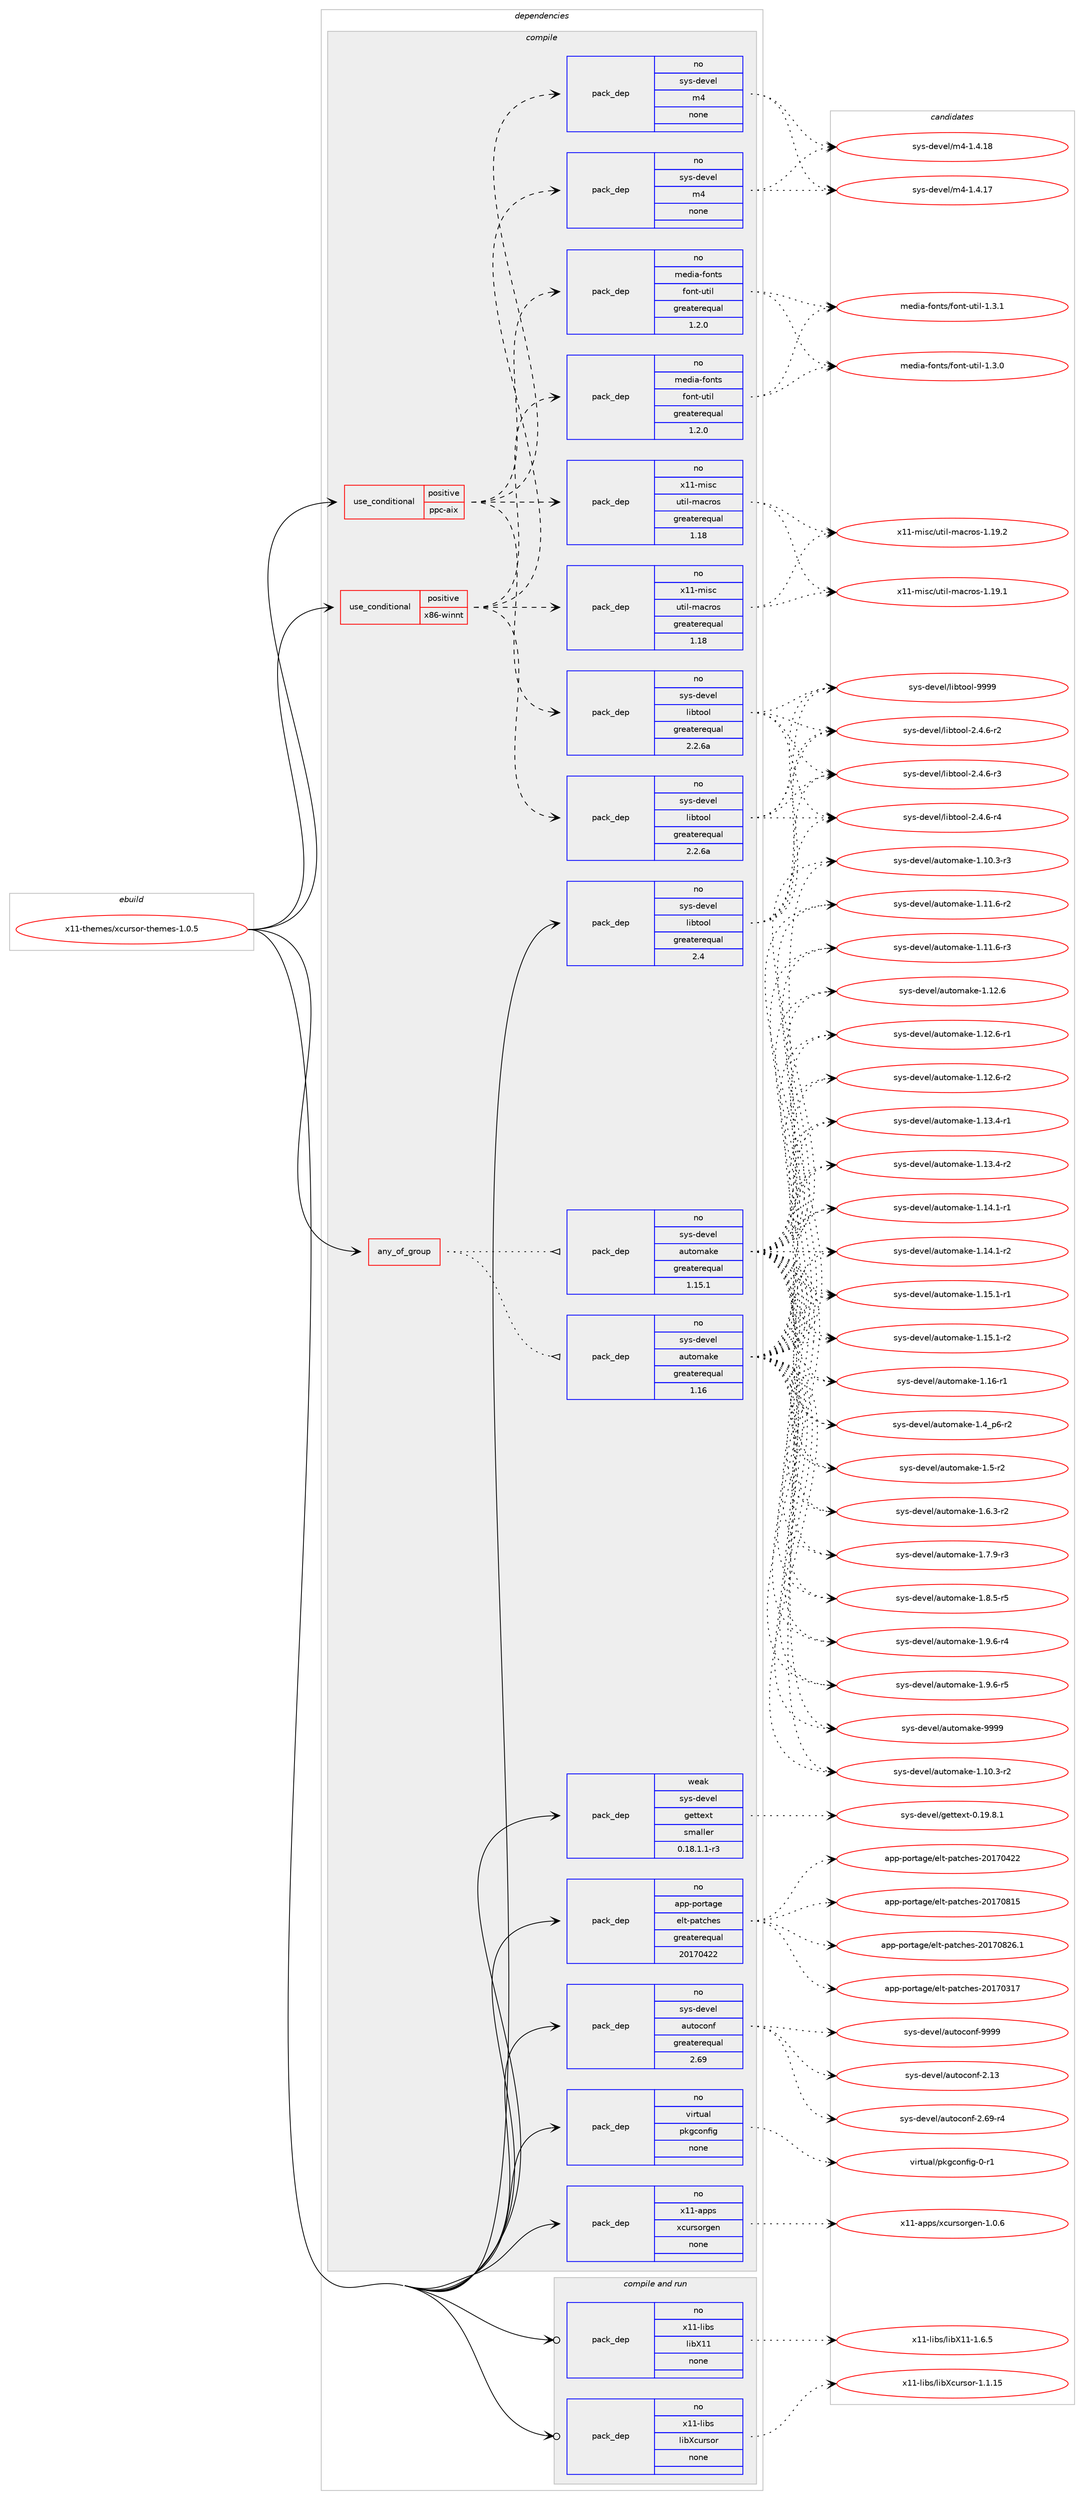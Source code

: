 digraph prolog {

# *************
# Graph options
# *************

newrank=true;
concentrate=true;
compound=true;
graph [rankdir=LR,fontname=Helvetica,fontsize=10,ranksep=1.5];#, ranksep=2.5, nodesep=0.2];
edge  [arrowhead=vee];
node  [fontname=Helvetica,fontsize=10];

# **********
# The ebuild
# **********

subgraph cluster_leftcol {
color=gray;
rank=same;
label=<<i>ebuild</i>>;
id [label="x11-themes/xcursor-themes-1.0.5", color=red, width=4, href="../x11-themes/xcursor-themes-1.0.5.svg"];
}

# ****************
# The dependencies
# ****************

subgraph cluster_midcol {
color=gray;
label=<<i>dependencies</i>>;
subgraph cluster_compile {
fillcolor="#eeeeee";
style=filled;
label=<<i>compile</i>>;
subgraph any166 {
dependency9353 [label=<<TABLE BORDER="0" CELLBORDER="1" CELLSPACING="0" CELLPADDING="4"><TR><TD CELLPADDING="10">any_of_group</TD></TR></TABLE>>, shape=none, color=red];subgraph pack8044 {
dependency9354 [label=<<TABLE BORDER="0" CELLBORDER="1" CELLSPACING="0" CELLPADDING="4" WIDTH="220"><TR><TD ROWSPAN="6" CELLPADDING="30">pack_dep</TD></TR><TR><TD WIDTH="110">no</TD></TR><TR><TD>sys-devel</TD></TR><TR><TD>automake</TD></TR><TR><TD>greaterequal</TD></TR><TR><TD>1.16</TD></TR></TABLE>>, shape=none, color=blue];
}
dependency9353:e -> dependency9354:w [weight=20,style="dotted",arrowhead="oinv"];
subgraph pack8045 {
dependency9355 [label=<<TABLE BORDER="0" CELLBORDER="1" CELLSPACING="0" CELLPADDING="4" WIDTH="220"><TR><TD ROWSPAN="6" CELLPADDING="30">pack_dep</TD></TR><TR><TD WIDTH="110">no</TD></TR><TR><TD>sys-devel</TD></TR><TR><TD>automake</TD></TR><TR><TD>greaterequal</TD></TR><TR><TD>1.15.1</TD></TR></TABLE>>, shape=none, color=blue];
}
dependency9353:e -> dependency9355:w [weight=20,style="dotted",arrowhead="oinv"];
}
id:e -> dependency9353:w [weight=20,style="solid",arrowhead="vee"];
subgraph cond1111 {
dependency9356 [label=<<TABLE BORDER="0" CELLBORDER="1" CELLSPACING="0" CELLPADDING="4"><TR><TD ROWSPAN="3" CELLPADDING="10">use_conditional</TD></TR><TR><TD>positive</TD></TR><TR><TD>ppc-aix</TD></TR></TABLE>>, shape=none, color=red];
subgraph pack8046 {
dependency9357 [label=<<TABLE BORDER="0" CELLBORDER="1" CELLSPACING="0" CELLPADDING="4" WIDTH="220"><TR><TD ROWSPAN="6" CELLPADDING="30">pack_dep</TD></TR><TR><TD WIDTH="110">no</TD></TR><TR><TD>sys-devel</TD></TR><TR><TD>libtool</TD></TR><TR><TD>greaterequal</TD></TR><TR><TD>2.2.6a</TD></TR></TABLE>>, shape=none, color=blue];
}
dependency9356:e -> dependency9357:w [weight=20,style="dashed",arrowhead="vee"];
subgraph pack8047 {
dependency9358 [label=<<TABLE BORDER="0" CELLBORDER="1" CELLSPACING="0" CELLPADDING="4" WIDTH="220"><TR><TD ROWSPAN="6" CELLPADDING="30">pack_dep</TD></TR><TR><TD WIDTH="110">no</TD></TR><TR><TD>sys-devel</TD></TR><TR><TD>m4</TD></TR><TR><TD>none</TD></TR><TR><TD></TD></TR></TABLE>>, shape=none, color=blue];
}
dependency9356:e -> dependency9358:w [weight=20,style="dashed",arrowhead="vee"];
subgraph pack8048 {
dependency9359 [label=<<TABLE BORDER="0" CELLBORDER="1" CELLSPACING="0" CELLPADDING="4" WIDTH="220"><TR><TD ROWSPAN="6" CELLPADDING="30">pack_dep</TD></TR><TR><TD WIDTH="110">no</TD></TR><TR><TD>x11-misc</TD></TR><TR><TD>util-macros</TD></TR><TR><TD>greaterequal</TD></TR><TR><TD>1.18</TD></TR></TABLE>>, shape=none, color=blue];
}
dependency9356:e -> dependency9359:w [weight=20,style="dashed",arrowhead="vee"];
subgraph pack8049 {
dependency9360 [label=<<TABLE BORDER="0" CELLBORDER="1" CELLSPACING="0" CELLPADDING="4" WIDTH="220"><TR><TD ROWSPAN="6" CELLPADDING="30">pack_dep</TD></TR><TR><TD WIDTH="110">no</TD></TR><TR><TD>media-fonts</TD></TR><TR><TD>font-util</TD></TR><TR><TD>greaterequal</TD></TR><TR><TD>1.2.0</TD></TR></TABLE>>, shape=none, color=blue];
}
dependency9356:e -> dependency9360:w [weight=20,style="dashed",arrowhead="vee"];
}
id:e -> dependency9356:w [weight=20,style="solid",arrowhead="vee"];
subgraph cond1112 {
dependency9361 [label=<<TABLE BORDER="0" CELLBORDER="1" CELLSPACING="0" CELLPADDING="4"><TR><TD ROWSPAN="3" CELLPADDING="10">use_conditional</TD></TR><TR><TD>positive</TD></TR><TR><TD>x86-winnt</TD></TR></TABLE>>, shape=none, color=red];
subgraph pack8050 {
dependency9362 [label=<<TABLE BORDER="0" CELLBORDER="1" CELLSPACING="0" CELLPADDING="4" WIDTH="220"><TR><TD ROWSPAN="6" CELLPADDING="30">pack_dep</TD></TR><TR><TD WIDTH="110">no</TD></TR><TR><TD>sys-devel</TD></TR><TR><TD>libtool</TD></TR><TR><TD>greaterequal</TD></TR><TR><TD>2.2.6a</TD></TR></TABLE>>, shape=none, color=blue];
}
dependency9361:e -> dependency9362:w [weight=20,style="dashed",arrowhead="vee"];
subgraph pack8051 {
dependency9363 [label=<<TABLE BORDER="0" CELLBORDER="1" CELLSPACING="0" CELLPADDING="4" WIDTH="220"><TR><TD ROWSPAN="6" CELLPADDING="30">pack_dep</TD></TR><TR><TD WIDTH="110">no</TD></TR><TR><TD>sys-devel</TD></TR><TR><TD>m4</TD></TR><TR><TD>none</TD></TR><TR><TD></TD></TR></TABLE>>, shape=none, color=blue];
}
dependency9361:e -> dependency9363:w [weight=20,style="dashed",arrowhead="vee"];
subgraph pack8052 {
dependency9364 [label=<<TABLE BORDER="0" CELLBORDER="1" CELLSPACING="0" CELLPADDING="4" WIDTH="220"><TR><TD ROWSPAN="6" CELLPADDING="30">pack_dep</TD></TR><TR><TD WIDTH="110">no</TD></TR><TR><TD>x11-misc</TD></TR><TR><TD>util-macros</TD></TR><TR><TD>greaterequal</TD></TR><TR><TD>1.18</TD></TR></TABLE>>, shape=none, color=blue];
}
dependency9361:e -> dependency9364:w [weight=20,style="dashed",arrowhead="vee"];
subgraph pack8053 {
dependency9365 [label=<<TABLE BORDER="0" CELLBORDER="1" CELLSPACING="0" CELLPADDING="4" WIDTH="220"><TR><TD ROWSPAN="6" CELLPADDING="30">pack_dep</TD></TR><TR><TD WIDTH="110">no</TD></TR><TR><TD>media-fonts</TD></TR><TR><TD>font-util</TD></TR><TR><TD>greaterequal</TD></TR><TR><TD>1.2.0</TD></TR></TABLE>>, shape=none, color=blue];
}
dependency9361:e -> dependency9365:w [weight=20,style="dashed",arrowhead="vee"];
}
id:e -> dependency9361:w [weight=20,style="solid",arrowhead="vee"];
subgraph pack8054 {
dependency9366 [label=<<TABLE BORDER="0" CELLBORDER="1" CELLSPACING="0" CELLPADDING="4" WIDTH="220"><TR><TD ROWSPAN="6" CELLPADDING="30">pack_dep</TD></TR><TR><TD WIDTH="110">no</TD></TR><TR><TD>app-portage</TD></TR><TR><TD>elt-patches</TD></TR><TR><TD>greaterequal</TD></TR><TR><TD>20170422</TD></TR></TABLE>>, shape=none, color=blue];
}
id:e -> dependency9366:w [weight=20,style="solid",arrowhead="vee"];
subgraph pack8055 {
dependency9367 [label=<<TABLE BORDER="0" CELLBORDER="1" CELLSPACING="0" CELLPADDING="4" WIDTH="220"><TR><TD ROWSPAN="6" CELLPADDING="30">pack_dep</TD></TR><TR><TD WIDTH="110">no</TD></TR><TR><TD>sys-devel</TD></TR><TR><TD>autoconf</TD></TR><TR><TD>greaterequal</TD></TR><TR><TD>2.69</TD></TR></TABLE>>, shape=none, color=blue];
}
id:e -> dependency9367:w [weight=20,style="solid",arrowhead="vee"];
subgraph pack8056 {
dependency9368 [label=<<TABLE BORDER="0" CELLBORDER="1" CELLSPACING="0" CELLPADDING="4" WIDTH="220"><TR><TD ROWSPAN="6" CELLPADDING="30">pack_dep</TD></TR><TR><TD WIDTH="110">no</TD></TR><TR><TD>sys-devel</TD></TR><TR><TD>libtool</TD></TR><TR><TD>greaterequal</TD></TR><TR><TD>2.4</TD></TR></TABLE>>, shape=none, color=blue];
}
id:e -> dependency9368:w [weight=20,style="solid",arrowhead="vee"];
subgraph pack8057 {
dependency9369 [label=<<TABLE BORDER="0" CELLBORDER="1" CELLSPACING="0" CELLPADDING="4" WIDTH="220"><TR><TD ROWSPAN="6" CELLPADDING="30">pack_dep</TD></TR><TR><TD WIDTH="110">no</TD></TR><TR><TD>virtual</TD></TR><TR><TD>pkgconfig</TD></TR><TR><TD>none</TD></TR><TR><TD></TD></TR></TABLE>>, shape=none, color=blue];
}
id:e -> dependency9369:w [weight=20,style="solid",arrowhead="vee"];
subgraph pack8058 {
dependency9370 [label=<<TABLE BORDER="0" CELLBORDER="1" CELLSPACING="0" CELLPADDING="4" WIDTH="220"><TR><TD ROWSPAN="6" CELLPADDING="30">pack_dep</TD></TR><TR><TD WIDTH="110">no</TD></TR><TR><TD>x11-apps</TD></TR><TR><TD>xcursorgen</TD></TR><TR><TD>none</TD></TR><TR><TD></TD></TR></TABLE>>, shape=none, color=blue];
}
id:e -> dependency9370:w [weight=20,style="solid",arrowhead="vee"];
subgraph pack8059 {
dependency9371 [label=<<TABLE BORDER="0" CELLBORDER="1" CELLSPACING="0" CELLPADDING="4" WIDTH="220"><TR><TD ROWSPAN="6" CELLPADDING="30">pack_dep</TD></TR><TR><TD WIDTH="110">weak</TD></TR><TR><TD>sys-devel</TD></TR><TR><TD>gettext</TD></TR><TR><TD>smaller</TD></TR><TR><TD>0.18.1.1-r3</TD></TR></TABLE>>, shape=none, color=blue];
}
id:e -> dependency9371:w [weight=20,style="solid",arrowhead="vee"];
}
subgraph cluster_compileandrun {
fillcolor="#eeeeee";
style=filled;
label=<<i>compile and run</i>>;
subgraph pack8060 {
dependency9372 [label=<<TABLE BORDER="0" CELLBORDER="1" CELLSPACING="0" CELLPADDING="4" WIDTH="220"><TR><TD ROWSPAN="6" CELLPADDING="30">pack_dep</TD></TR><TR><TD WIDTH="110">no</TD></TR><TR><TD>x11-libs</TD></TR><TR><TD>libX11</TD></TR><TR><TD>none</TD></TR><TR><TD></TD></TR></TABLE>>, shape=none, color=blue];
}
id:e -> dependency9372:w [weight=20,style="solid",arrowhead="odotvee"];
subgraph pack8061 {
dependency9373 [label=<<TABLE BORDER="0" CELLBORDER="1" CELLSPACING="0" CELLPADDING="4" WIDTH="220"><TR><TD ROWSPAN="6" CELLPADDING="30">pack_dep</TD></TR><TR><TD WIDTH="110">no</TD></TR><TR><TD>x11-libs</TD></TR><TR><TD>libXcursor</TD></TR><TR><TD>none</TD></TR><TR><TD></TD></TR></TABLE>>, shape=none, color=blue];
}
id:e -> dependency9373:w [weight=20,style="solid",arrowhead="odotvee"];
}
subgraph cluster_run {
fillcolor="#eeeeee";
style=filled;
label=<<i>run</i>>;
}
}

# **************
# The candidates
# **************

subgraph cluster_choices {
rank=same;
color=gray;
label=<<i>candidates</i>>;

subgraph choice8044 {
color=black;
nodesep=1;
choice11512111545100101118101108479711711611110997107101454946494846514511450 [label="sys-devel/automake-1.10.3-r2", color=red, width=4,href="../sys-devel/automake-1.10.3-r2.svg"];
choice11512111545100101118101108479711711611110997107101454946494846514511451 [label="sys-devel/automake-1.10.3-r3", color=red, width=4,href="../sys-devel/automake-1.10.3-r3.svg"];
choice11512111545100101118101108479711711611110997107101454946494946544511450 [label="sys-devel/automake-1.11.6-r2", color=red, width=4,href="../sys-devel/automake-1.11.6-r2.svg"];
choice11512111545100101118101108479711711611110997107101454946494946544511451 [label="sys-devel/automake-1.11.6-r3", color=red, width=4,href="../sys-devel/automake-1.11.6-r3.svg"];
choice1151211154510010111810110847971171161111099710710145494649504654 [label="sys-devel/automake-1.12.6", color=red, width=4,href="../sys-devel/automake-1.12.6.svg"];
choice11512111545100101118101108479711711611110997107101454946495046544511449 [label="sys-devel/automake-1.12.6-r1", color=red, width=4,href="../sys-devel/automake-1.12.6-r1.svg"];
choice11512111545100101118101108479711711611110997107101454946495046544511450 [label="sys-devel/automake-1.12.6-r2", color=red, width=4,href="../sys-devel/automake-1.12.6-r2.svg"];
choice11512111545100101118101108479711711611110997107101454946495146524511449 [label="sys-devel/automake-1.13.4-r1", color=red, width=4,href="../sys-devel/automake-1.13.4-r1.svg"];
choice11512111545100101118101108479711711611110997107101454946495146524511450 [label="sys-devel/automake-1.13.4-r2", color=red, width=4,href="../sys-devel/automake-1.13.4-r2.svg"];
choice11512111545100101118101108479711711611110997107101454946495246494511449 [label="sys-devel/automake-1.14.1-r1", color=red, width=4,href="../sys-devel/automake-1.14.1-r1.svg"];
choice11512111545100101118101108479711711611110997107101454946495246494511450 [label="sys-devel/automake-1.14.1-r2", color=red, width=4,href="../sys-devel/automake-1.14.1-r2.svg"];
choice11512111545100101118101108479711711611110997107101454946495346494511449 [label="sys-devel/automake-1.15.1-r1", color=red, width=4,href="../sys-devel/automake-1.15.1-r1.svg"];
choice11512111545100101118101108479711711611110997107101454946495346494511450 [label="sys-devel/automake-1.15.1-r2", color=red, width=4,href="../sys-devel/automake-1.15.1-r2.svg"];
choice1151211154510010111810110847971171161111099710710145494649544511449 [label="sys-devel/automake-1.16-r1", color=red, width=4,href="../sys-devel/automake-1.16-r1.svg"];
choice115121115451001011181011084797117116111109971071014549465295112544511450 [label="sys-devel/automake-1.4_p6-r2", color=red, width=4,href="../sys-devel/automake-1.4_p6-r2.svg"];
choice11512111545100101118101108479711711611110997107101454946534511450 [label="sys-devel/automake-1.5-r2", color=red, width=4,href="../sys-devel/automake-1.5-r2.svg"];
choice115121115451001011181011084797117116111109971071014549465446514511450 [label="sys-devel/automake-1.6.3-r2", color=red, width=4,href="../sys-devel/automake-1.6.3-r2.svg"];
choice115121115451001011181011084797117116111109971071014549465546574511451 [label="sys-devel/automake-1.7.9-r3", color=red, width=4,href="../sys-devel/automake-1.7.9-r3.svg"];
choice115121115451001011181011084797117116111109971071014549465646534511453 [label="sys-devel/automake-1.8.5-r5", color=red, width=4,href="../sys-devel/automake-1.8.5-r5.svg"];
choice115121115451001011181011084797117116111109971071014549465746544511452 [label="sys-devel/automake-1.9.6-r4", color=red, width=4,href="../sys-devel/automake-1.9.6-r4.svg"];
choice115121115451001011181011084797117116111109971071014549465746544511453 [label="sys-devel/automake-1.9.6-r5", color=red, width=4,href="../sys-devel/automake-1.9.6-r5.svg"];
choice115121115451001011181011084797117116111109971071014557575757 [label="sys-devel/automake-9999", color=red, width=4,href="../sys-devel/automake-9999.svg"];
dependency9354:e -> choice11512111545100101118101108479711711611110997107101454946494846514511450:w [style=dotted,weight="100"];
dependency9354:e -> choice11512111545100101118101108479711711611110997107101454946494846514511451:w [style=dotted,weight="100"];
dependency9354:e -> choice11512111545100101118101108479711711611110997107101454946494946544511450:w [style=dotted,weight="100"];
dependency9354:e -> choice11512111545100101118101108479711711611110997107101454946494946544511451:w [style=dotted,weight="100"];
dependency9354:e -> choice1151211154510010111810110847971171161111099710710145494649504654:w [style=dotted,weight="100"];
dependency9354:e -> choice11512111545100101118101108479711711611110997107101454946495046544511449:w [style=dotted,weight="100"];
dependency9354:e -> choice11512111545100101118101108479711711611110997107101454946495046544511450:w [style=dotted,weight="100"];
dependency9354:e -> choice11512111545100101118101108479711711611110997107101454946495146524511449:w [style=dotted,weight="100"];
dependency9354:e -> choice11512111545100101118101108479711711611110997107101454946495146524511450:w [style=dotted,weight="100"];
dependency9354:e -> choice11512111545100101118101108479711711611110997107101454946495246494511449:w [style=dotted,weight="100"];
dependency9354:e -> choice11512111545100101118101108479711711611110997107101454946495246494511450:w [style=dotted,weight="100"];
dependency9354:e -> choice11512111545100101118101108479711711611110997107101454946495346494511449:w [style=dotted,weight="100"];
dependency9354:e -> choice11512111545100101118101108479711711611110997107101454946495346494511450:w [style=dotted,weight="100"];
dependency9354:e -> choice1151211154510010111810110847971171161111099710710145494649544511449:w [style=dotted,weight="100"];
dependency9354:e -> choice115121115451001011181011084797117116111109971071014549465295112544511450:w [style=dotted,weight="100"];
dependency9354:e -> choice11512111545100101118101108479711711611110997107101454946534511450:w [style=dotted,weight="100"];
dependency9354:e -> choice115121115451001011181011084797117116111109971071014549465446514511450:w [style=dotted,weight="100"];
dependency9354:e -> choice115121115451001011181011084797117116111109971071014549465546574511451:w [style=dotted,weight="100"];
dependency9354:e -> choice115121115451001011181011084797117116111109971071014549465646534511453:w [style=dotted,weight="100"];
dependency9354:e -> choice115121115451001011181011084797117116111109971071014549465746544511452:w [style=dotted,weight="100"];
dependency9354:e -> choice115121115451001011181011084797117116111109971071014549465746544511453:w [style=dotted,weight="100"];
dependency9354:e -> choice115121115451001011181011084797117116111109971071014557575757:w [style=dotted,weight="100"];
}
subgraph choice8045 {
color=black;
nodesep=1;
choice11512111545100101118101108479711711611110997107101454946494846514511450 [label="sys-devel/automake-1.10.3-r2", color=red, width=4,href="../sys-devel/automake-1.10.3-r2.svg"];
choice11512111545100101118101108479711711611110997107101454946494846514511451 [label="sys-devel/automake-1.10.3-r3", color=red, width=4,href="../sys-devel/automake-1.10.3-r3.svg"];
choice11512111545100101118101108479711711611110997107101454946494946544511450 [label="sys-devel/automake-1.11.6-r2", color=red, width=4,href="../sys-devel/automake-1.11.6-r2.svg"];
choice11512111545100101118101108479711711611110997107101454946494946544511451 [label="sys-devel/automake-1.11.6-r3", color=red, width=4,href="../sys-devel/automake-1.11.6-r3.svg"];
choice1151211154510010111810110847971171161111099710710145494649504654 [label="sys-devel/automake-1.12.6", color=red, width=4,href="../sys-devel/automake-1.12.6.svg"];
choice11512111545100101118101108479711711611110997107101454946495046544511449 [label="sys-devel/automake-1.12.6-r1", color=red, width=4,href="../sys-devel/automake-1.12.6-r1.svg"];
choice11512111545100101118101108479711711611110997107101454946495046544511450 [label="sys-devel/automake-1.12.6-r2", color=red, width=4,href="../sys-devel/automake-1.12.6-r2.svg"];
choice11512111545100101118101108479711711611110997107101454946495146524511449 [label="sys-devel/automake-1.13.4-r1", color=red, width=4,href="../sys-devel/automake-1.13.4-r1.svg"];
choice11512111545100101118101108479711711611110997107101454946495146524511450 [label="sys-devel/automake-1.13.4-r2", color=red, width=4,href="../sys-devel/automake-1.13.4-r2.svg"];
choice11512111545100101118101108479711711611110997107101454946495246494511449 [label="sys-devel/automake-1.14.1-r1", color=red, width=4,href="../sys-devel/automake-1.14.1-r1.svg"];
choice11512111545100101118101108479711711611110997107101454946495246494511450 [label="sys-devel/automake-1.14.1-r2", color=red, width=4,href="../sys-devel/automake-1.14.1-r2.svg"];
choice11512111545100101118101108479711711611110997107101454946495346494511449 [label="sys-devel/automake-1.15.1-r1", color=red, width=4,href="../sys-devel/automake-1.15.1-r1.svg"];
choice11512111545100101118101108479711711611110997107101454946495346494511450 [label="sys-devel/automake-1.15.1-r2", color=red, width=4,href="../sys-devel/automake-1.15.1-r2.svg"];
choice1151211154510010111810110847971171161111099710710145494649544511449 [label="sys-devel/automake-1.16-r1", color=red, width=4,href="../sys-devel/automake-1.16-r1.svg"];
choice115121115451001011181011084797117116111109971071014549465295112544511450 [label="sys-devel/automake-1.4_p6-r2", color=red, width=4,href="../sys-devel/automake-1.4_p6-r2.svg"];
choice11512111545100101118101108479711711611110997107101454946534511450 [label="sys-devel/automake-1.5-r2", color=red, width=4,href="../sys-devel/automake-1.5-r2.svg"];
choice115121115451001011181011084797117116111109971071014549465446514511450 [label="sys-devel/automake-1.6.3-r2", color=red, width=4,href="../sys-devel/automake-1.6.3-r2.svg"];
choice115121115451001011181011084797117116111109971071014549465546574511451 [label="sys-devel/automake-1.7.9-r3", color=red, width=4,href="../sys-devel/automake-1.7.9-r3.svg"];
choice115121115451001011181011084797117116111109971071014549465646534511453 [label="sys-devel/automake-1.8.5-r5", color=red, width=4,href="../sys-devel/automake-1.8.5-r5.svg"];
choice115121115451001011181011084797117116111109971071014549465746544511452 [label="sys-devel/automake-1.9.6-r4", color=red, width=4,href="../sys-devel/automake-1.9.6-r4.svg"];
choice115121115451001011181011084797117116111109971071014549465746544511453 [label="sys-devel/automake-1.9.6-r5", color=red, width=4,href="../sys-devel/automake-1.9.6-r5.svg"];
choice115121115451001011181011084797117116111109971071014557575757 [label="sys-devel/automake-9999", color=red, width=4,href="../sys-devel/automake-9999.svg"];
dependency9355:e -> choice11512111545100101118101108479711711611110997107101454946494846514511450:w [style=dotted,weight="100"];
dependency9355:e -> choice11512111545100101118101108479711711611110997107101454946494846514511451:w [style=dotted,weight="100"];
dependency9355:e -> choice11512111545100101118101108479711711611110997107101454946494946544511450:w [style=dotted,weight="100"];
dependency9355:e -> choice11512111545100101118101108479711711611110997107101454946494946544511451:w [style=dotted,weight="100"];
dependency9355:e -> choice1151211154510010111810110847971171161111099710710145494649504654:w [style=dotted,weight="100"];
dependency9355:e -> choice11512111545100101118101108479711711611110997107101454946495046544511449:w [style=dotted,weight="100"];
dependency9355:e -> choice11512111545100101118101108479711711611110997107101454946495046544511450:w [style=dotted,weight="100"];
dependency9355:e -> choice11512111545100101118101108479711711611110997107101454946495146524511449:w [style=dotted,weight="100"];
dependency9355:e -> choice11512111545100101118101108479711711611110997107101454946495146524511450:w [style=dotted,weight="100"];
dependency9355:e -> choice11512111545100101118101108479711711611110997107101454946495246494511449:w [style=dotted,weight="100"];
dependency9355:e -> choice11512111545100101118101108479711711611110997107101454946495246494511450:w [style=dotted,weight="100"];
dependency9355:e -> choice11512111545100101118101108479711711611110997107101454946495346494511449:w [style=dotted,weight="100"];
dependency9355:e -> choice11512111545100101118101108479711711611110997107101454946495346494511450:w [style=dotted,weight="100"];
dependency9355:e -> choice1151211154510010111810110847971171161111099710710145494649544511449:w [style=dotted,weight="100"];
dependency9355:e -> choice115121115451001011181011084797117116111109971071014549465295112544511450:w [style=dotted,weight="100"];
dependency9355:e -> choice11512111545100101118101108479711711611110997107101454946534511450:w [style=dotted,weight="100"];
dependency9355:e -> choice115121115451001011181011084797117116111109971071014549465446514511450:w [style=dotted,weight="100"];
dependency9355:e -> choice115121115451001011181011084797117116111109971071014549465546574511451:w [style=dotted,weight="100"];
dependency9355:e -> choice115121115451001011181011084797117116111109971071014549465646534511453:w [style=dotted,weight="100"];
dependency9355:e -> choice115121115451001011181011084797117116111109971071014549465746544511452:w [style=dotted,weight="100"];
dependency9355:e -> choice115121115451001011181011084797117116111109971071014549465746544511453:w [style=dotted,weight="100"];
dependency9355:e -> choice115121115451001011181011084797117116111109971071014557575757:w [style=dotted,weight="100"];
}
subgraph choice8046 {
color=black;
nodesep=1;
choice1151211154510010111810110847108105981161111111084550465246544511450 [label="sys-devel/libtool-2.4.6-r2", color=red, width=4,href="../sys-devel/libtool-2.4.6-r2.svg"];
choice1151211154510010111810110847108105981161111111084550465246544511451 [label="sys-devel/libtool-2.4.6-r3", color=red, width=4,href="../sys-devel/libtool-2.4.6-r3.svg"];
choice1151211154510010111810110847108105981161111111084550465246544511452 [label="sys-devel/libtool-2.4.6-r4", color=red, width=4,href="../sys-devel/libtool-2.4.6-r4.svg"];
choice1151211154510010111810110847108105981161111111084557575757 [label="sys-devel/libtool-9999", color=red, width=4,href="../sys-devel/libtool-9999.svg"];
dependency9357:e -> choice1151211154510010111810110847108105981161111111084550465246544511450:w [style=dotted,weight="100"];
dependency9357:e -> choice1151211154510010111810110847108105981161111111084550465246544511451:w [style=dotted,weight="100"];
dependency9357:e -> choice1151211154510010111810110847108105981161111111084550465246544511452:w [style=dotted,weight="100"];
dependency9357:e -> choice1151211154510010111810110847108105981161111111084557575757:w [style=dotted,weight="100"];
}
subgraph choice8047 {
color=black;
nodesep=1;
choice11512111545100101118101108471095245494652464955 [label="sys-devel/m4-1.4.17", color=red, width=4,href="../sys-devel/m4-1.4.17.svg"];
choice11512111545100101118101108471095245494652464956 [label="sys-devel/m4-1.4.18", color=red, width=4,href="../sys-devel/m4-1.4.18.svg"];
dependency9358:e -> choice11512111545100101118101108471095245494652464955:w [style=dotted,weight="100"];
dependency9358:e -> choice11512111545100101118101108471095245494652464956:w [style=dotted,weight="100"];
}
subgraph choice8048 {
color=black;
nodesep=1;
choice120494945109105115994711711610510845109979911411111545494649574649 [label="x11-misc/util-macros-1.19.1", color=red, width=4,href="../x11-misc/util-macros-1.19.1.svg"];
choice120494945109105115994711711610510845109979911411111545494649574650 [label="x11-misc/util-macros-1.19.2", color=red, width=4,href="../x11-misc/util-macros-1.19.2.svg"];
dependency9359:e -> choice120494945109105115994711711610510845109979911411111545494649574649:w [style=dotted,weight="100"];
dependency9359:e -> choice120494945109105115994711711610510845109979911411111545494649574650:w [style=dotted,weight="100"];
}
subgraph choice8049 {
color=black;
nodesep=1;
choice10910110010597451021111101161154710211111011645117116105108454946514648 [label="media-fonts/font-util-1.3.0", color=red, width=4,href="../media-fonts/font-util-1.3.0.svg"];
choice10910110010597451021111101161154710211111011645117116105108454946514649 [label="media-fonts/font-util-1.3.1", color=red, width=4,href="../media-fonts/font-util-1.3.1.svg"];
dependency9360:e -> choice10910110010597451021111101161154710211111011645117116105108454946514648:w [style=dotted,weight="100"];
dependency9360:e -> choice10910110010597451021111101161154710211111011645117116105108454946514649:w [style=dotted,weight="100"];
}
subgraph choice8050 {
color=black;
nodesep=1;
choice1151211154510010111810110847108105981161111111084550465246544511450 [label="sys-devel/libtool-2.4.6-r2", color=red, width=4,href="../sys-devel/libtool-2.4.6-r2.svg"];
choice1151211154510010111810110847108105981161111111084550465246544511451 [label="sys-devel/libtool-2.4.6-r3", color=red, width=4,href="../sys-devel/libtool-2.4.6-r3.svg"];
choice1151211154510010111810110847108105981161111111084550465246544511452 [label="sys-devel/libtool-2.4.6-r4", color=red, width=4,href="../sys-devel/libtool-2.4.6-r4.svg"];
choice1151211154510010111810110847108105981161111111084557575757 [label="sys-devel/libtool-9999", color=red, width=4,href="../sys-devel/libtool-9999.svg"];
dependency9362:e -> choice1151211154510010111810110847108105981161111111084550465246544511450:w [style=dotted,weight="100"];
dependency9362:e -> choice1151211154510010111810110847108105981161111111084550465246544511451:w [style=dotted,weight="100"];
dependency9362:e -> choice1151211154510010111810110847108105981161111111084550465246544511452:w [style=dotted,weight="100"];
dependency9362:e -> choice1151211154510010111810110847108105981161111111084557575757:w [style=dotted,weight="100"];
}
subgraph choice8051 {
color=black;
nodesep=1;
choice11512111545100101118101108471095245494652464955 [label="sys-devel/m4-1.4.17", color=red, width=4,href="../sys-devel/m4-1.4.17.svg"];
choice11512111545100101118101108471095245494652464956 [label="sys-devel/m4-1.4.18", color=red, width=4,href="../sys-devel/m4-1.4.18.svg"];
dependency9363:e -> choice11512111545100101118101108471095245494652464955:w [style=dotted,weight="100"];
dependency9363:e -> choice11512111545100101118101108471095245494652464956:w [style=dotted,weight="100"];
}
subgraph choice8052 {
color=black;
nodesep=1;
choice120494945109105115994711711610510845109979911411111545494649574649 [label="x11-misc/util-macros-1.19.1", color=red, width=4,href="../x11-misc/util-macros-1.19.1.svg"];
choice120494945109105115994711711610510845109979911411111545494649574650 [label="x11-misc/util-macros-1.19.2", color=red, width=4,href="../x11-misc/util-macros-1.19.2.svg"];
dependency9364:e -> choice120494945109105115994711711610510845109979911411111545494649574649:w [style=dotted,weight="100"];
dependency9364:e -> choice120494945109105115994711711610510845109979911411111545494649574650:w [style=dotted,weight="100"];
}
subgraph choice8053 {
color=black;
nodesep=1;
choice10910110010597451021111101161154710211111011645117116105108454946514648 [label="media-fonts/font-util-1.3.0", color=red, width=4,href="../media-fonts/font-util-1.3.0.svg"];
choice10910110010597451021111101161154710211111011645117116105108454946514649 [label="media-fonts/font-util-1.3.1", color=red, width=4,href="../media-fonts/font-util-1.3.1.svg"];
dependency9365:e -> choice10910110010597451021111101161154710211111011645117116105108454946514648:w [style=dotted,weight="100"];
dependency9365:e -> choice10910110010597451021111101161154710211111011645117116105108454946514649:w [style=dotted,weight="100"];
}
subgraph choice8054 {
color=black;
nodesep=1;
choice97112112451121111141169710310147101108116451129711699104101115455048495548514955 [label="app-portage/elt-patches-20170317", color=red, width=4,href="../app-portage/elt-patches-20170317.svg"];
choice97112112451121111141169710310147101108116451129711699104101115455048495548525050 [label="app-portage/elt-patches-20170422", color=red, width=4,href="../app-portage/elt-patches-20170422.svg"];
choice97112112451121111141169710310147101108116451129711699104101115455048495548564953 [label="app-portage/elt-patches-20170815", color=red, width=4,href="../app-portage/elt-patches-20170815.svg"];
choice971121124511211111411697103101471011081164511297116991041011154550484955485650544649 [label="app-portage/elt-patches-20170826.1", color=red, width=4,href="../app-portage/elt-patches-20170826.1.svg"];
dependency9366:e -> choice97112112451121111141169710310147101108116451129711699104101115455048495548514955:w [style=dotted,weight="100"];
dependency9366:e -> choice97112112451121111141169710310147101108116451129711699104101115455048495548525050:w [style=dotted,weight="100"];
dependency9366:e -> choice97112112451121111141169710310147101108116451129711699104101115455048495548564953:w [style=dotted,weight="100"];
dependency9366:e -> choice971121124511211111411697103101471011081164511297116991041011154550484955485650544649:w [style=dotted,weight="100"];
}
subgraph choice8055 {
color=black;
nodesep=1;
choice115121115451001011181011084797117116111991111101024550464951 [label="sys-devel/autoconf-2.13", color=red, width=4,href="../sys-devel/autoconf-2.13.svg"];
choice1151211154510010111810110847971171161119911111010245504654574511452 [label="sys-devel/autoconf-2.69-r4", color=red, width=4,href="../sys-devel/autoconf-2.69-r4.svg"];
choice115121115451001011181011084797117116111991111101024557575757 [label="sys-devel/autoconf-9999", color=red, width=4,href="../sys-devel/autoconf-9999.svg"];
dependency9367:e -> choice115121115451001011181011084797117116111991111101024550464951:w [style=dotted,weight="100"];
dependency9367:e -> choice1151211154510010111810110847971171161119911111010245504654574511452:w [style=dotted,weight="100"];
dependency9367:e -> choice115121115451001011181011084797117116111991111101024557575757:w [style=dotted,weight="100"];
}
subgraph choice8056 {
color=black;
nodesep=1;
choice1151211154510010111810110847108105981161111111084550465246544511450 [label="sys-devel/libtool-2.4.6-r2", color=red, width=4,href="../sys-devel/libtool-2.4.6-r2.svg"];
choice1151211154510010111810110847108105981161111111084550465246544511451 [label="sys-devel/libtool-2.4.6-r3", color=red, width=4,href="../sys-devel/libtool-2.4.6-r3.svg"];
choice1151211154510010111810110847108105981161111111084550465246544511452 [label="sys-devel/libtool-2.4.6-r4", color=red, width=4,href="../sys-devel/libtool-2.4.6-r4.svg"];
choice1151211154510010111810110847108105981161111111084557575757 [label="sys-devel/libtool-9999", color=red, width=4,href="../sys-devel/libtool-9999.svg"];
dependency9368:e -> choice1151211154510010111810110847108105981161111111084550465246544511450:w [style=dotted,weight="100"];
dependency9368:e -> choice1151211154510010111810110847108105981161111111084550465246544511451:w [style=dotted,weight="100"];
dependency9368:e -> choice1151211154510010111810110847108105981161111111084550465246544511452:w [style=dotted,weight="100"];
dependency9368:e -> choice1151211154510010111810110847108105981161111111084557575757:w [style=dotted,weight="100"];
}
subgraph choice8057 {
color=black;
nodesep=1;
choice11810511411611797108471121071039911111010210510345484511449 [label="virtual/pkgconfig-0-r1", color=red, width=4,href="../virtual/pkgconfig-0-r1.svg"];
dependency9369:e -> choice11810511411611797108471121071039911111010210510345484511449:w [style=dotted,weight="100"];
}
subgraph choice8058 {
color=black;
nodesep=1;
choice120494945971121121154712099117114115111114103101110454946484654 [label="x11-apps/xcursorgen-1.0.6", color=red, width=4,href="../x11-apps/xcursorgen-1.0.6.svg"];
dependency9370:e -> choice120494945971121121154712099117114115111114103101110454946484654:w [style=dotted,weight="100"];
}
subgraph choice8059 {
color=black;
nodesep=1;
choice1151211154510010111810110847103101116116101120116454846495746564649 [label="sys-devel/gettext-0.19.8.1", color=red, width=4,href="../sys-devel/gettext-0.19.8.1.svg"];
dependency9371:e -> choice1151211154510010111810110847103101116116101120116454846495746564649:w [style=dotted,weight="100"];
}
subgraph choice8060 {
color=black;
nodesep=1;
choice120494945108105981154710810598884949454946544653 [label="x11-libs/libX11-1.6.5", color=red, width=4,href="../x11-libs/libX11-1.6.5.svg"];
dependency9372:e -> choice120494945108105981154710810598884949454946544653:w [style=dotted,weight="100"];
}
subgraph choice8061 {
color=black;
nodesep=1;
choice120494945108105981154710810598889911711411511111445494649464953 [label="x11-libs/libXcursor-1.1.15", color=red, width=4,href="../x11-libs/libXcursor-1.1.15.svg"];
dependency9373:e -> choice120494945108105981154710810598889911711411511111445494649464953:w [style=dotted,weight="100"];
}
}

}
